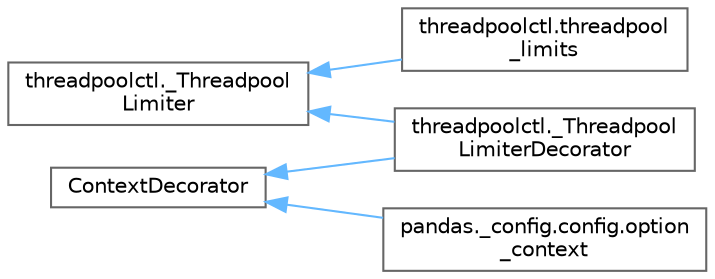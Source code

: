 digraph "Graphical Class Hierarchy"
{
 // LATEX_PDF_SIZE
  bgcolor="transparent";
  edge [fontname=Helvetica,fontsize=10,labelfontname=Helvetica,labelfontsize=10];
  node [fontname=Helvetica,fontsize=10,shape=box,height=0.2,width=0.4];
  rankdir="LR";
  Node0 [id="Node000000",label="threadpoolctl._Threadpool\lLimiter",height=0.2,width=0.4,color="grey40", fillcolor="white", style="filled",URL="$d2/d63/classthreadpoolctl_1_1__ThreadpoolLimiter.html",tooltip=" "];
  Node0 -> Node1 [id="edge5649_Node000000_Node000001",dir="back",color="steelblue1",style="solid",tooltip=" "];
  Node1 [id="Node000001",label="threadpoolctl._Threadpool\lLimiterDecorator",height=0.2,width=0.4,color="grey40", fillcolor="white", style="filled",URL="$da/dcd/classthreadpoolctl_1_1__ThreadpoolLimiterDecorator.html",tooltip=" "];
  Node0 -> Node4 [id="edge5650_Node000000_Node000004",dir="back",color="steelblue1",style="solid",tooltip=" "];
  Node4 [id="Node000004",label="threadpoolctl.threadpool\l_limits",height=0.2,width=0.4,color="grey40", fillcolor="white", style="filled",URL="$d5/d39/classthreadpoolctl_1_1threadpool__limits.html",tooltip=" "];
  Node2 [id="Node000002",label="ContextDecorator",height=0.2,width=0.4,color="grey40", fillcolor="white", style="filled",URL="$d5/d36/classContextDecorator.html",tooltip=" "];
  Node2 -> Node3 [id="edge5651_Node000002_Node000003",dir="back",color="steelblue1",style="solid",tooltip=" "];
  Node3 [id="Node000003",label="pandas._config.config.option\l_context",height=0.2,width=0.4,color="grey40", fillcolor="white", style="filled",URL="$de/dbe/classpandas_1_1__config_1_1config_1_1option__context.html",tooltip=" "];
  Node2 -> Node1 [id="edge5652_Node000002_Node000001",dir="back",color="steelblue1",style="solid",tooltip=" "];
}
